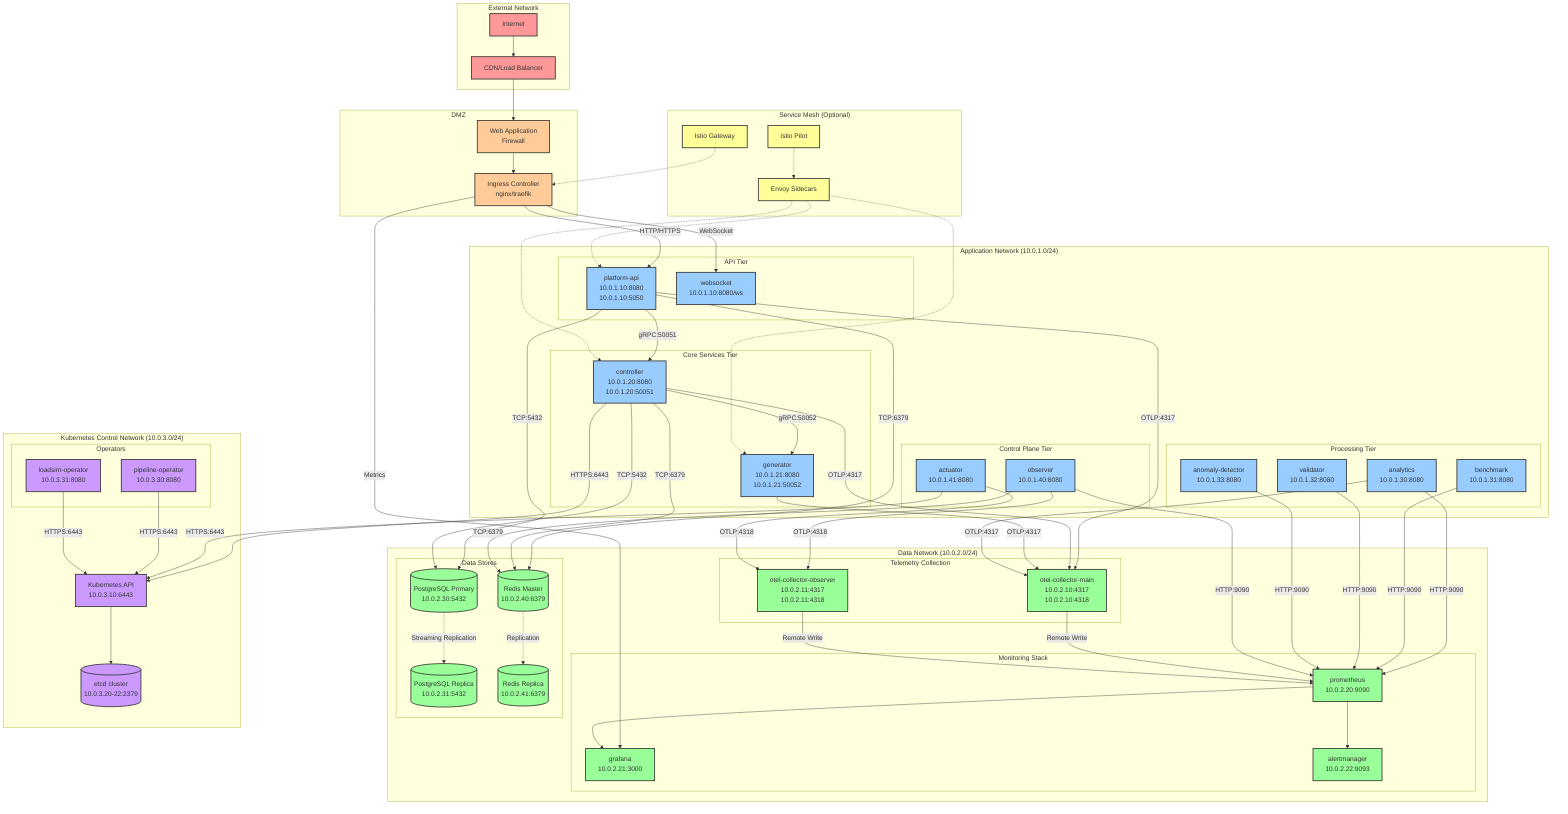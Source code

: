 graph TB
    subgraph "External Network"
        INTERNET[Internet]
        CDN[CDN/Load Balancer]
    end
    
    subgraph "DMZ"
        INGRESS[Ingress Controller<br/>nginx/traefik]
        WAF[Web Application<br/>Firewall]
    end
    
    subgraph "Application Network (10.0.1.0/24)"
        subgraph "API Tier"
            API_SVC[platform-api<br/>10.0.1.10:8080<br/>10.0.1.10:5050]
            WS_SVC[websocket<br/>10.0.1.10:8080/ws]
        end
        
        subgraph "Core Services Tier"
            CTRL_SVC[controller<br/>10.0.1.20:8080<br/>10.0.1.20:50051]
            GEN_SVC[generator<br/>10.0.1.21:8080<br/>10.0.1.21:50052]
        end
        
        subgraph "Processing Tier"
            ANALYTICS_SVC[analytics<br/>10.0.1.30:8080]
            BENCH_SVC[benchmark<br/>10.0.1.31:8080]
            VAL_SVC[validator<br/>10.0.1.32:8080]
            ANOMALY_SVC[anomaly-detector<br/>10.0.1.33:8080]
        end
        
        subgraph "Control Plane Tier"
            OBS_SVC[observer<br/>10.0.1.40:8080]
            ACT_SVC[actuator<br/>10.0.1.41:8080]
        end
    end
    
    subgraph "Data Network (10.0.2.0/24)"
        subgraph "Telemetry Collection"
            OTEL_MAIN[otel-collector-main<br/>10.0.2.10:4317<br/>10.0.2.10:4318]
            OTEL_OBS[otel-collector-observer<br/>10.0.2.11:4317<br/>10.0.2.11:4318]
        end
        
        subgraph "Monitoring Stack"
            PROM_SVC[prometheus<br/>10.0.2.20:9090]
            GRAF_SVC[grafana<br/>10.0.2.21:3000]
            ALERT_MGR[alertmanager<br/>10.0.2.22:9093]
        end
        
        subgraph "Data Stores"
            PG_PRIMARY[(PostgreSQL Primary<br/>10.0.2.30:5432)]
            PG_REPLICA[(PostgreSQL Replica<br/>10.0.2.31:5432)]
            REDIS_MASTER[(Redis Master<br/>10.0.2.40:6379)]
            REDIS_REPLICA[(Redis Replica<br/>10.0.2.41:6379)]
        end
    end
    
    subgraph "Kubernetes Control Network (10.0.3.0/24)"
        K8S_API[Kubernetes API<br/>10.0.3.10:6443]
        ETCD[(etcd cluster<br/>10.0.3.20-22:2379)]
        
        subgraph "Operators"
            PIPE_OP[pipeline-operator<br/>10.0.3.30:8080]
            LOAD_OP[loadsim-operator<br/>10.0.3.31:8080]
        end
    end
    
    subgraph "Service Mesh (Optional)"
        ISTIO_GW[Istio Gateway]
        ISTIO_PILOT[Istio Pilot]
        ENVOY[Envoy Sidecars]
    end

    %% External connections
    INTERNET --> CDN
    CDN --> WAF
    WAF --> INGRESS
    
    %% Ingress routing
    INGRESS -->|HTTP/HTTPS| API_SVC
    INGRESS -->|WebSocket| WS_SVC
    INGRESS -->|Metrics| GRAF_SVC
    
    %% API to Core Services
    API_SVC -->|gRPC:50051| CTRL_SVC
    API_SVC -->|TCP:5432| PG_PRIMARY
    API_SVC -->|TCP:6379| REDIS_MASTER
    
    %% Controller connections
    CTRL_SVC -->|gRPC:50052| GEN_SVC
    CTRL_SVC -->|HTTPS:6443| K8S_API
    CTRL_SVC -->|TCP:5432| PG_PRIMARY
    CTRL_SVC -->|TCP:6379| REDIS_MASTER
    
    %% Processing services
    ANALYTICS_SVC -->|HTTP:9090| PROM_SVC
    BENCH_SVC -->|HTTP:9090| PROM_SVC
    VAL_SVC -->|HTTP:9090| PROM_SVC
    ANOMALY_SVC -->|HTTP:9090| PROM_SVC
    
    %% Control plane
    OBS_SVC -->|HTTP:9090| PROM_SVC
    OBS_SVC -->|TCP:6379| REDIS_MASTER
    ACT_SVC -->|HTTPS:6443| K8S_API
    
    %% Operators
    PIPE_OP -->|HTTPS:6443| K8S_API
    LOAD_OP -->|HTTPS:6443| K8S_API
    K8S_API --> ETCD
    
    %% Telemetry flow
    API_SVC -->|OTLP:4317| OTEL_MAIN
    CTRL_SVC -->|OTLP:4317| OTEL_MAIN
    GEN_SVC -->|OTLP:4317| OTEL_MAIN
    ANALYTICS_SVC -->|OTLP:4317| OTEL_MAIN
    OBS_SVC -->|OTLP:4318| OTEL_OBS
    ACT_SVC -->|OTLP:4318| OTEL_OBS
    
    %% Collector to storage
    OTEL_MAIN -->|Remote Write| PROM_SVC
    OTEL_OBS -->|Remote Write| PROM_SVC
    
    %% Data replication
    PG_PRIMARY -.->|Streaming Replication| PG_REPLICA
    REDIS_MASTER -.->|Replication| REDIS_REPLICA
    
    %% Monitoring
    PROM_SVC --> GRAF_SVC
    PROM_SVC --> ALERT_MGR
    
    %% Service mesh (if enabled)
    ISTIO_GW -.-> INGRESS
    ISTIO_PILOT -.-> ENVOY
    ENVOY -.-> API_SVC
    ENVOY -.-> CTRL_SVC
    ENVOY -.-> GEN_SVC

    %% Network policies
    classDef external fill:#ff9999,stroke:#333,stroke-width:2px
    classDef dmz fill:#ffcc99,stroke:#333,stroke-width:2px
    classDef app fill:#99ccff,stroke:#333,stroke-width:2px
    classDef data fill:#99ff99,stroke:#333,stroke-width:2px
    classDef k8s fill:#cc99ff,stroke:#333,stroke-width:2px
    classDef mesh fill:#ffff99,stroke:#333,stroke-width:2px
    
    class INTERNET,CDN external
    class INGRESS,WAF dmz
    class API_SVC,WS_SVC,CTRL_SVC,GEN_SVC,ANALYTICS_SVC,BENCH_SVC,VAL_SVC,ANOMALY_SVC,OBS_SVC,ACT_SVC app
    class OTEL_MAIN,OTEL_OBS,PROM_SVC,GRAF_SVC,ALERT_MGR,PG_PRIMARY,PG_REPLICA,REDIS_MASTER,REDIS_REPLICA data
    class K8S_API,ETCD,PIPE_OP,LOAD_OP k8s
    class ISTIO_GW,ISTIO_PILOT,ENVOY mesh